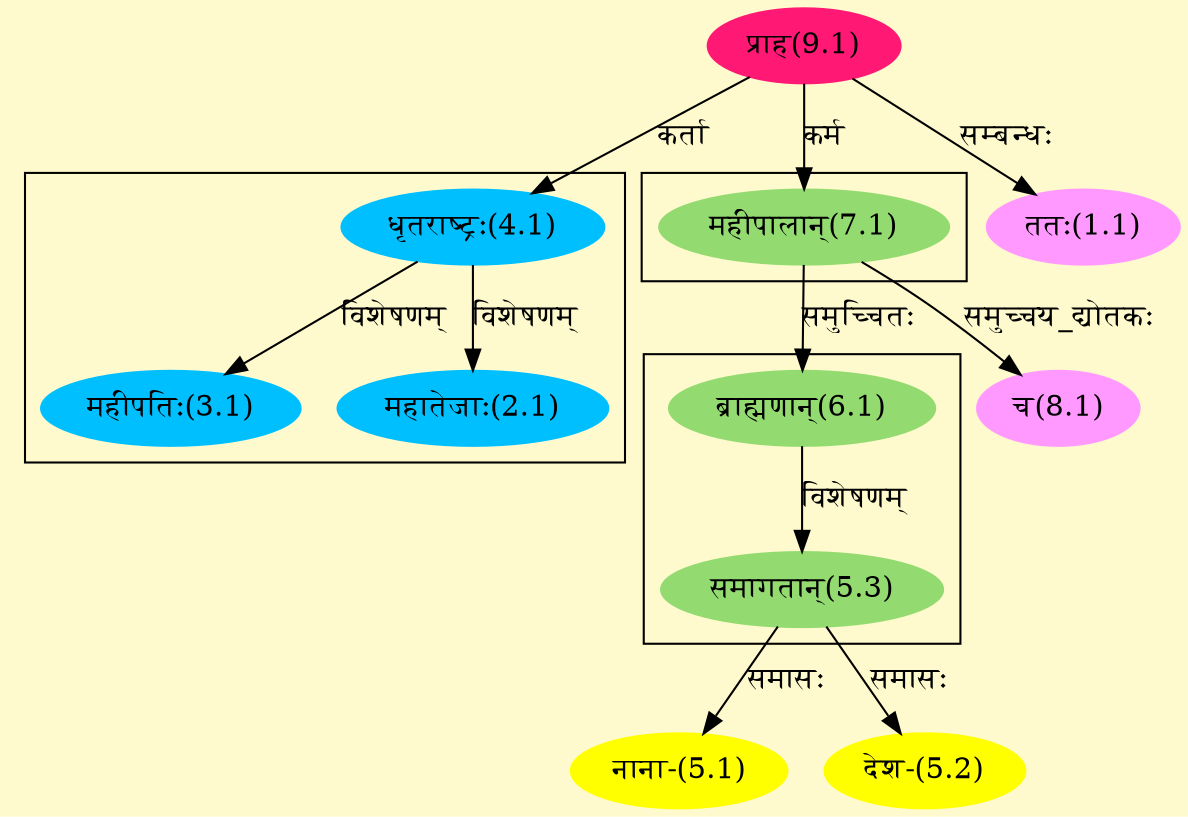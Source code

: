 digraph G{
rankdir=BT;
 compound=true;
 bgcolor="lemonchiffon1";

subgraph cluster_1{
Node2_1 [style=filled, color="#00BFFF" label = "महातेजाः(2.1)"]
Node4_1 [style=filled, color="#00BFFF" label = "धृतराष्ट्रः(4.1)"]
Node3_1 [style=filled, color="#00BFFF" label = "महीपतिः(3.1)"]

}

subgraph cluster_2{
Node5_3 [style=filled, color="#93DB70" label = "समागतान्(5.3)"]
Node6_1 [style=filled, color="#93DB70" label = "ब्राह्मणान्(6.1)"]

}

subgraph cluster_3{
Node6_1 [style=filled, color="#93DB70" label = "ब्राह्मणान्(6.1)"]
Node7_1 [style=filled, color="#93DB70" label = "महीपालान्(7.1)"]

}
Node1_1 [style=filled, color="#FF99FF" label = "ततः(1.1)"]
Node9_1 [style=filled, color="#FF1975" label = "प्राह(9.1)"]
Node4_1 [style=filled, color="#00BFFF" label = "धृतराष्ट्रः(4.1)"]
Node5_1 [style=filled, color="#FFFF00" label = "नाना-(5.1)"]
Node5_3 [style=filled, color="#93DB70" label = "समागतान्(5.3)"]
Node5_2 [style=filled, color="#FFFF00" label = "देश-(5.2)"]
Node7_1 [style=filled, color="#93DB70" label = "महीपालान्(7.1)"]
Node8_1 [style=filled, color="#FF99FF" label = "च(8.1)"]
/* Start of Relations section */

Node1_1 -> Node9_1 [  label="सम्बन्धः"  dir="back" ]
Node2_1 -> Node4_1 [  label="विशेषणम्"  dir="back" ]
Node3_1 -> Node4_1 [  label="विशेषणम्"  dir="back" ]
Node4_1 -> Node9_1 [  label="कर्ता"  dir="back" ]
Node5_1 -> Node5_3 [  label="समासः"  dir="back" ]
Node5_2 -> Node5_3 [  label="समासः"  dir="back" ]
Node5_3 -> Node6_1 [  label="विशेषणम्"  dir="back" ]
Node6_1 -> Node7_1 [  label="समुच्चितः"  dir="back" ]
Node7_1 -> Node9_1 [  label="कर्म"  dir="back" ]
Node8_1 -> Node7_1 [  label="समुच्चय_द्योतकः"  dir="back" ]
}
